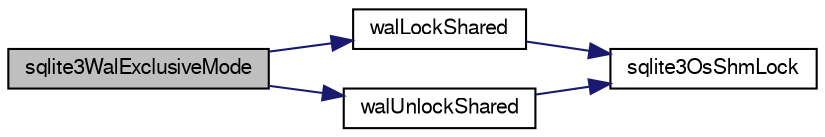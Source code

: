 digraph "sqlite3WalExclusiveMode"
{
  edge [fontname="FreeSans",fontsize="10",labelfontname="FreeSans",labelfontsize="10"];
  node [fontname="FreeSans",fontsize="10",shape=record];
  rankdir="LR";
  Node811654 [label="sqlite3WalExclusiveMode",height=0.2,width=0.4,color="black", fillcolor="grey75", style="filled", fontcolor="black"];
  Node811654 -> Node811655 [color="midnightblue",fontsize="10",style="solid",fontname="FreeSans"];
  Node811655 [label="walLockShared",height=0.2,width=0.4,color="black", fillcolor="white", style="filled",URL="$sqlite3_8c.html#aec5e744b83679f0e56ad66abb849a7af"];
  Node811655 -> Node811656 [color="midnightblue",fontsize="10",style="solid",fontname="FreeSans"];
  Node811656 [label="sqlite3OsShmLock",height=0.2,width=0.4,color="black", fillcolor="white", style="filled",URL="$sqlite3_8c.html#a1832b805275450abac06bf8da21489f3"];
  Node811654 -> Node811657 [color="midnightblue",fontsize="10",style="solid",fontname="FreeSans"];
  Node811657 [label="walUnlockShared",height=0.2,width=0.4,color="black", fillcolor="white", style="filled",URL="$sqlite3_8c.html#a766d6112d5beb2d9a4fb6e007b591514"];
  Node811657 -> Node811656 [color="midnightblue",fontsize="10",style="solid",fontname="FreeSans"];
}
